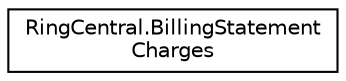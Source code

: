 digraph "Graphical Class Hierarchy"
{
 // LATEX_PDF_SIZE
  edge [fontname="Helvetica",fontsize="10",labelfontname="Helvetica",labelfontsize="10"];
  node [fontname="Helvetica",fontsize="10",shape=record];
  rankdir="LR";
  Node0 [label="RingCentral.BillingStatement\lCharges",height=0.2,width=0.4,color="black", fillcolor="white", style="filled",URL="$classRingCentral_1_1BillingStatementCharges.html",tooltip=" "];
}
